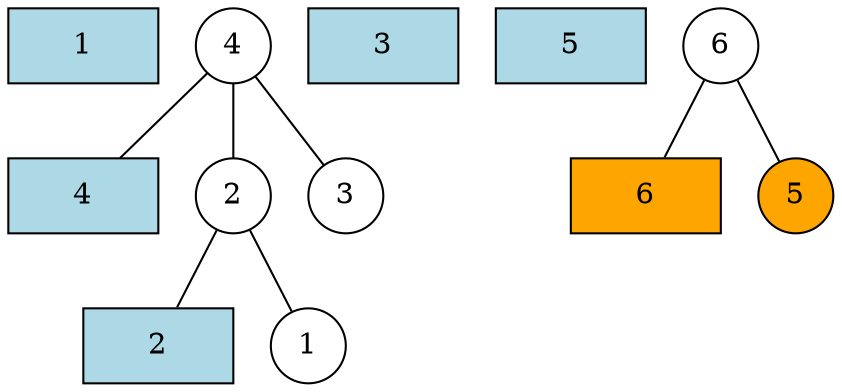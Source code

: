 graph g {
    //overlap=prism;
    //overlap_scaling=0.01;
    node[shape=rect width=1 style=filled fillcolor="lightblue"];
    ratio="compress"

    1[pos="1,0!" label="1"];
    2[pos="2,0!" label="2"];
    3[pos="3,0!" label="3"];
    4[pos="4,0!" label="4"  ];
    5[pos="5,0!" label="5" ];
    6[pos="6,0!" label="6" fillcolor="orange"];
    //7[pos="7,0!" label="7"];
    //8[pos="8,0!" label="8"];

    node[shape=circle width=0.5 style=filled fillcolor="white"];
    c1[pos="1,0.55!" label="1"];
    c2[pos="2,1.55!" label="2"  ];
    c3[pos="3,0.55!" label="3"  ];
    c4[pos="4,2.55!" label="4"];
    c5[pos="5,0.55!" label="5" fillcolor="orange"];
    c6[pos="6,1.55!" label="6" ];
    //c7[pos="7,0.55!" label="7"];
    //c8[pos="8,3.55!" label="8"];
    c2--c1;
    c2--2;
    c4--{c3,4,c2};
    c6--{c5,6};
    //c8--{c6,c7,8};
}
